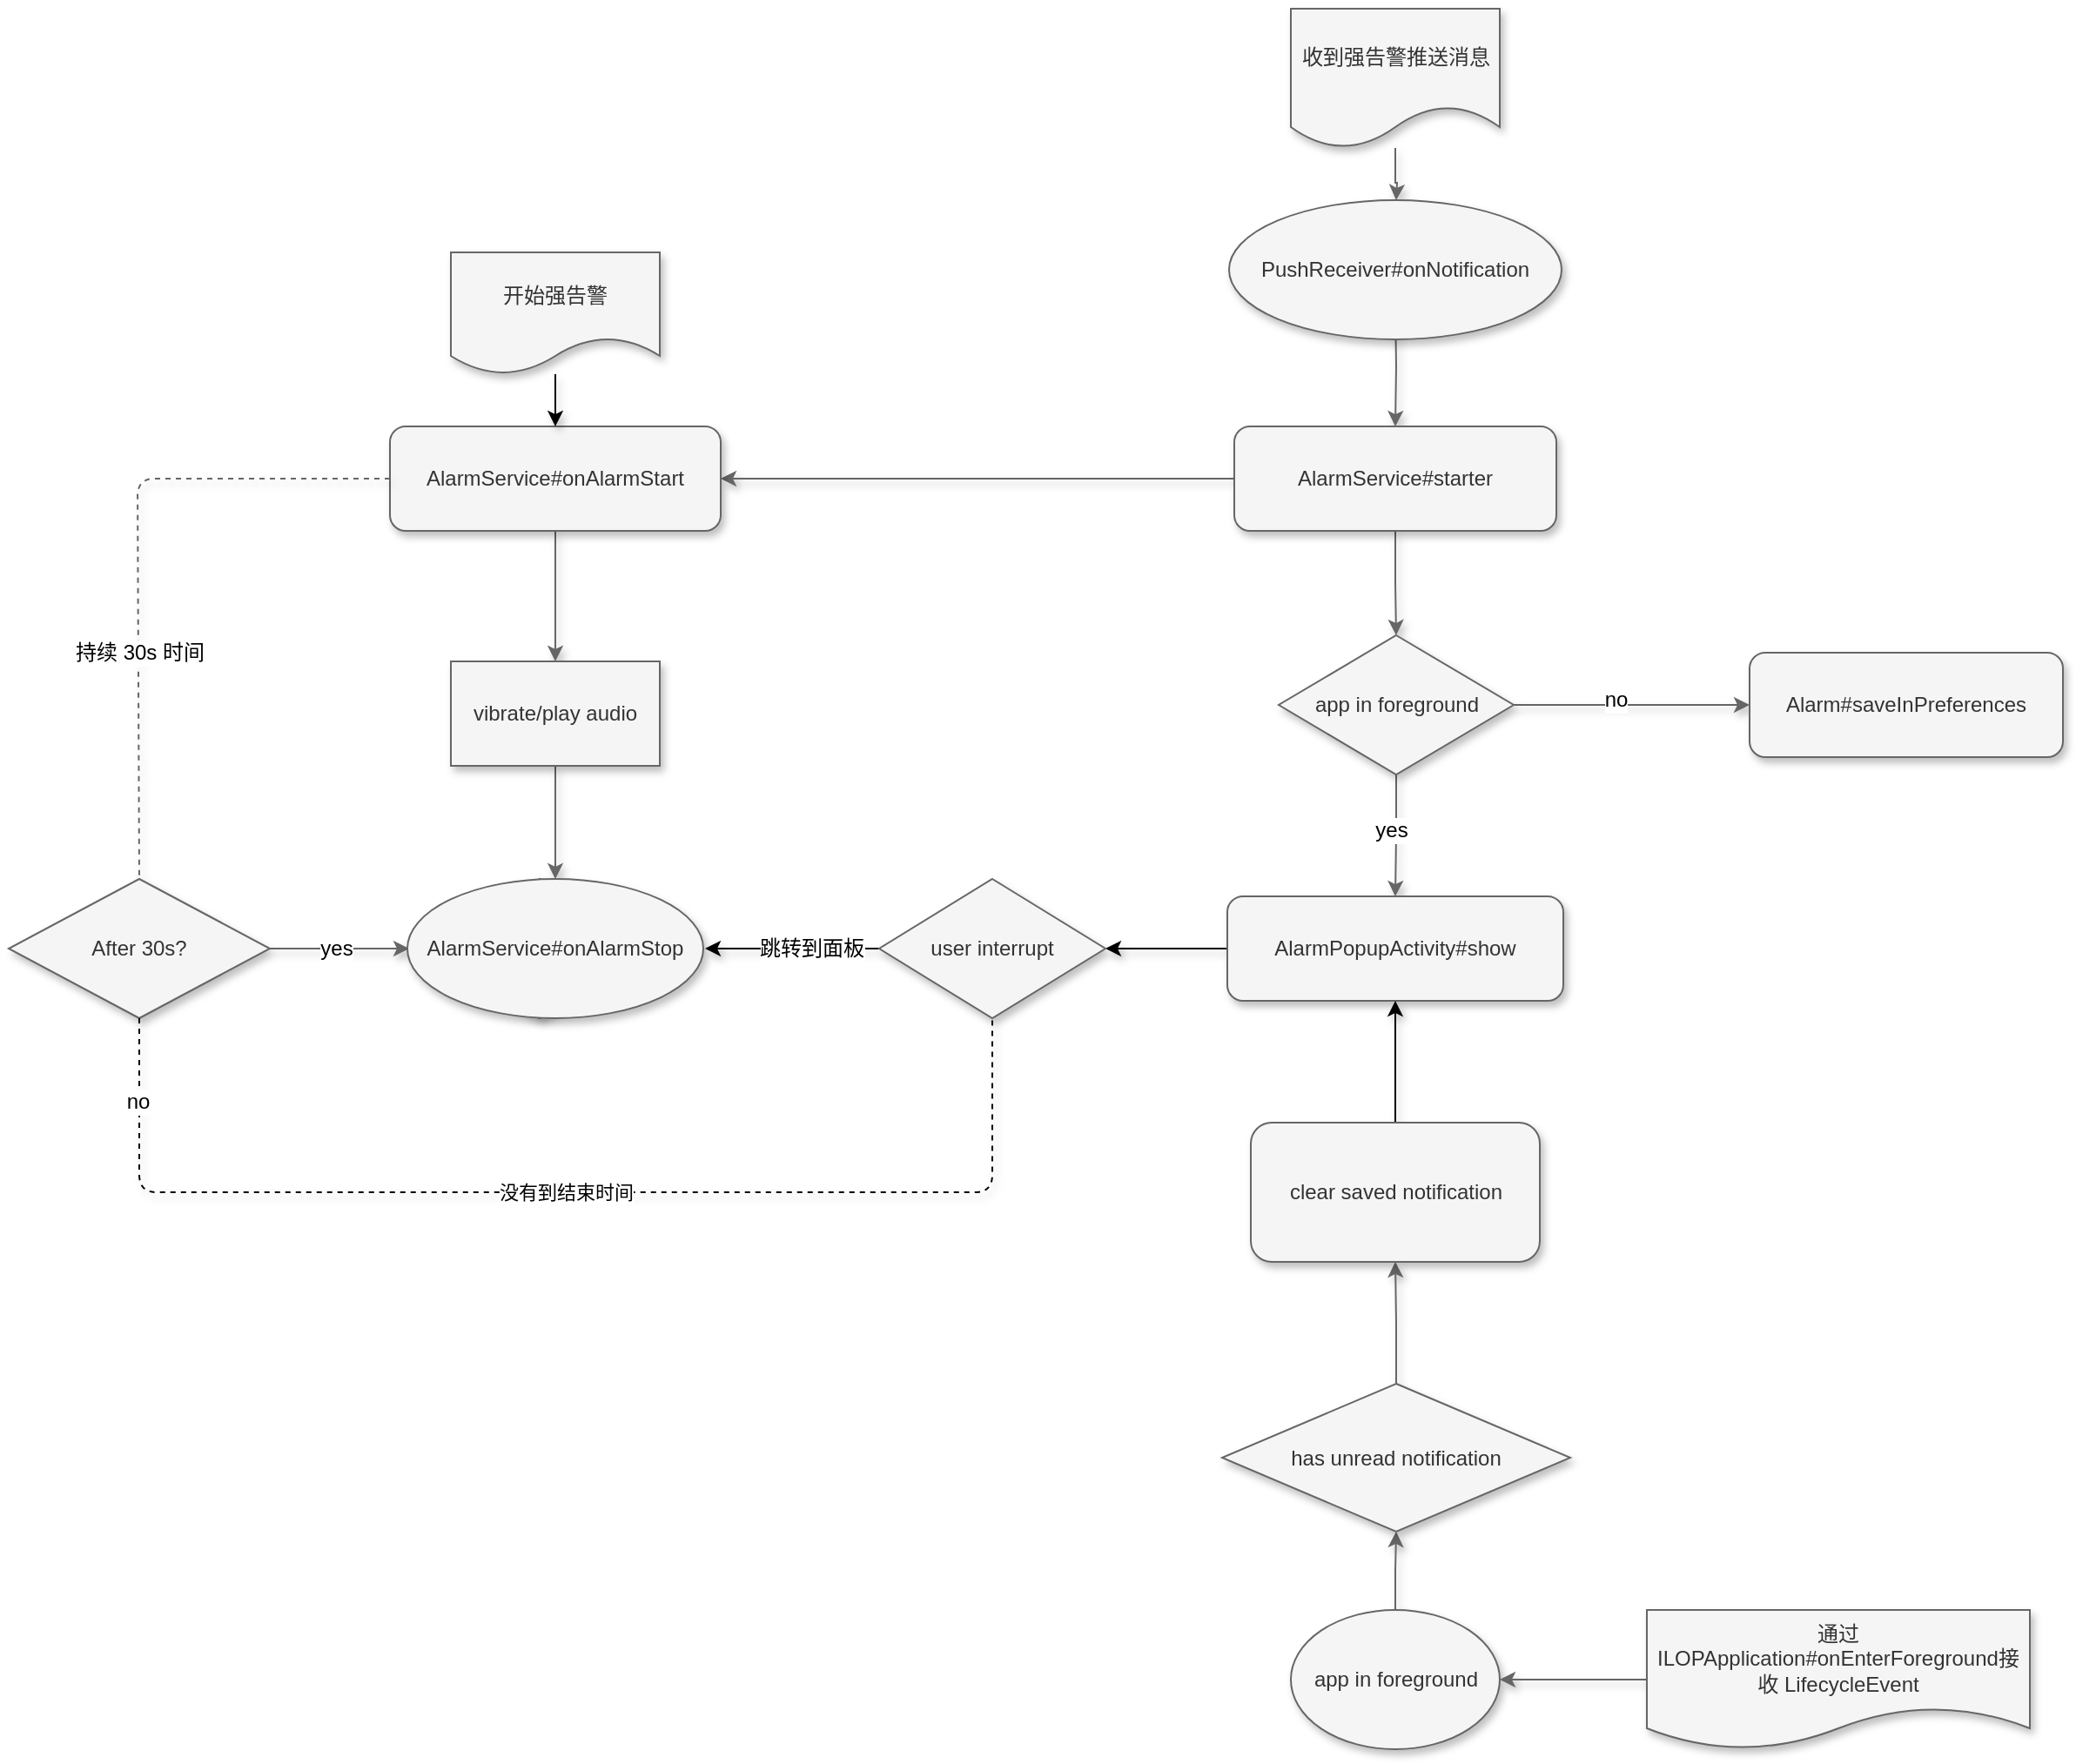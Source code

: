 <mxfile version="12.3.6" type="github" pages="1">
  <diagram name="Page-1" id="74e2e168-ea6b-b213-b513-2b3c1d86103e">
    <mxGraphModel dx="2526" dy="1572" grid="1" gridSize="10" guides="1" tooltips="1" connect="1" arrows="1" fold="1" page="1" pageScale="1" pageWidth="1100" pageHeight="850" background="#ffffff" math="0" shadow="0">
      <root>
        <mxCell id="0"/>
        <mxCell id="1" parent="0"/>
        <mxCell id="jb0i0X-eszXqDZaKnvhS-7" value="" style="edgeStyle=orthogonalEdgeStyle;rounded=0;orthogonalLoop=1;jettySize=auto;html=1;fillColor=#f5f5f5;strokeColor=#666666;shadow=1;" edge="1" parent="1" target="jb0i0X-eszXqDZaKnvhS-6">
          <mxGeometry relative="1" as="geometry">
            <mxPoint x="466.5" y="10" as="sourcePoint"/>
          </mxGeometry>
        </mxCell>
        <mxCell id="jb0i0X-eszXqDZaKnvhS-5" value="" style="edgeStyle=orthogonalEdgeStyle;rounded=0;orthogonalLoop=1;jettySize=auto;html=1;fillColor=#f5f5f5;strokeColor=#666666;shadow=1;" edge="1" parent="1" source="jb0i0X-eszXqDZaKnvhS-4">
          <mxGeometry relative="1" as="geometry">
            <mxPoint x="467" y="-50" as="targetPoint"/>
          </mxGeometry>
        </mxCell>
        <mxCell id="jb0i0X-eszXqDZaKnvhS-4" value="收到强告警推送消息" style="shape=document;whiteSpace=wrap;html=1;boundedLbl=1;fillColor=#f5f5f5;strokeColor=#666666;shadow=1;fontColor=#333333;" vertex="1" parent="1">
          <mxGeometry x="406.5" y="-160" width="120" height="80" as="geometry"/>
        </mxCell>
        <mxCell id="jb0i0X-eszXqDZaKnvhS-44" value="" style="edgeStyle=orthogonalEdgeStyle;rounded=0;orthogonalLoop=1;jettySize=auto;html=1;entryX=1;entryY=0.5;entryDx=0;entryDy=0;fillColor=#f5f5f5;strokeColor=#666666;shadow=1;" edge="1" parent="1" source="jb0i0X-eszXqDZaKnvhS-6" target="jb0i0X-eszXqDZaKnvhS-11">
          <mxGeometry relative="1" as="geometry">
            <mxPoint x="90" y="110" as="targetPoint"/>
          </mxGeometry>
        </mxCell>
        <mxCell id="jb0i0X-eszXqDZaKnvhS-45" value="" style="edgeStyle=orthogonalEdgeStyle;rounded=0;orthogonalLoop=1;jettySize=auto;html=1;fillColor=#f5f5f5;strokeColor=#666666;shadow=1;" edge="1" parent="1" source="jb0i0X-eszXqDZaKnvhS-6" target="jb0i0X-eszXqDZaKnvhS-8">
          <mxGeometry relative="1" as="geometry"/>
        </mxCell>
        <mxCell id="jb0i0X-eszXqDZaKnvhS-6" value="AlarmService#starter" style="rounded=1;whiteSpace=wrap;html=1;fillColor=#f5f5f5;strokeColor=#666666;shadow=1;fontColor=#333333;" vertex="1" parent="1">
          <mxGeometry x="374" y="80" width="185" height="60" as="geometry"/>
        </mxCell>
        <mxCell id="jb0i0X-eszXqDZaKnvhS-23" value="" style="edgeStyle=orthogonalEdgeStyle;rounded=0;orthogonalLoop=1;jettySize=auto;html=1;fillColor=#f5f5f5;strokeColor=#666666;shadow=1;" edge="1" parent="1" source="jb0i0X-eszXqDZaKnvhS-8" target="jb0i0X-eszXqDZaKnvhS-9">
          <mxGeometry relative="1" as="geometry"/>
        </mxCell>
        <mxCell id="jb0i0X-eszXqDZaKnvhS-87" value="no" style="text;html=1;align=center;verticalAlign=middle;resizable=0;points=[];;labelBackgroundColor=#ffffff;" vertex="1" connectable="0" parent="jb0i0X-eszXqDZaKnvhS-23">
          <mxGeometry x="-0.139" y="3" relative="1" as="geometry">
            <mxPoint as="offset"/>
          </mxGeometry>
        </mxCell>
        <mxCell id="jb0i0X-eszXqDZaKnvhS-24" value="" style="edgeStyle=orthogonalEdgeStyle;rounded=0;orthogonalLoop=1;jettySize=auto;html=1;fillColor=#f5f5f5;strokeColor=#666666;shadow=1;" edge="1" parent="1" source="jb0i0X-eszXqDZaKnvhS-8" target="jb0i0X-eszXqDZaKnvhS-10">
          <mxGeometry relative="1" as="geometry"/>
        </mxCell>
        <mxCell id="jb0i0X-eszXqDZaKnvhS-84" value="yes" style="text;html=1;align=center;verticalAlign=middle;resizable=0;points=[];;labelBackgroundColor=#ffffff;" vertex="1" connectable="0" parent="jb0i0X-eszXqDZaKnvhS-24">
          <mxGeometry x="-0.111" y="-3" relative="1" as="geometry">
            <mxPoint as="offset"/>
          </mxGeometry>
        </mxCell>
        <mxCell id="jb0i0X-eszXqDZaKnvhS-8" value="app in foreground" style="rhombus;whiteSpace=wrap;html=1;fillColor=#f5f5f5;strokeColor=#666666;shadow=1;fontColor=#333333;" vertex="1" parent="1">
          <mxGeometry x="399.5" y="200" width="135" height="80" as="geometry"/>
        </mxCell>
        <mxCell id="jb0i0X-eszXqDZaKnvhS-9" value="Alarm#saveInPreferences" style="rounded=1;whiteSpace=wrap;html=1;fillColor=#f5f5f5;strokeColor=#666666;shadow=1;fontColor=#333333;" vertex="1" parent="1">
          <mxGeometry x="670" y="210" width="180" height="60" as="geometry"/>
        </mxCell>
        <mxCell id="jb0i0X-eszXqDZaKnvhS-64" value="" style="edgeStyle=orthogonalEdgeStyle;rounded=0;orthogonalLoop=1;jettySize=auto;html=1;shadow=1;" edge="1" parent="1" source="jb0i0X-eszXqDZaKnvhS-10" target="jb0i0X-eszXqDZaKnvhS-58">
          <mxGeometry relative="1" as="geometry"/>
        </mxCell>
        <mxCell id="jb0i0X-eszXqDZaKnvhS-10" value="AlarmPopupActivity#show" style="rounded=1;whiteSpace=wrap;html=1;fillColor=#f5f5f5;strokeColor=#666666;shadow=1;fontColor=#333333;" vertex="1" parent="1">
          <mxGeometry x="370" y="350" width="193" height="60" as="geometry"/>
        </mxCell>
        <mxCell id="jb0i0X-eszXqDZaKnvhS-30" value="" style="edgeStyle=orthogonalEdgeStyle;rounded=0;orthogonalLoop=1;jettySize=auto;html=1;fillColor=#f5f5f5;strokeColor=#666666;shadow=1;" edge="1" parent="1" source="jb0i0X-eszXqDZaKnvhS-11" target="jb0i0X-eszXqDZaKnvhS-14">
          <mxGeometry relative="1" as="geometry"/>
        </mxCell>
        <mxCell id="jb0i0X-eszXqDZaKnvhS-11" value="AlarmService#onAlarmStart" style="rounded=1;whiteSpace=wrap;html=1;fillColor=#f5f5f5;strokeColor=#666666;shadow=1;fontColor=#333333;" vertex="1" parent="1">
          <mxGeometry x="-111" y="80" width="190" height="60" as="geometry"/>
        </mxCell>
        <mxCell id="jb0i0X-eszXqDZaKnvhS-31" value="" style="edgeStyle=orthogonalEdgeStyle;rounded=0;orthogonalLoop=1;jettySize=auto;html=1;fillColor=#f5f5f5;strokeColor=#666666;shadow=1;" edge="1" parent="1" source="jb0i0X-eszXqDZaKnvhS-14" target="jb0i0X-eszXqDZaKnvhS-28">
          <mxGeometry relative="1" as="geometry"/>
        </mxCell>
        <mxCell id="jb0i0X-eszXqDZaKnvhS-14" value="vibrate/play audio" style="rounded=0;whiteSpace=wrap;html=1;fillColor=#f5f5f5;strokeColor=#666666;shadow=1;fontColor=#333333;" vertex="1" parent="1">
          <mxGeometry x="-76" y="215" width="120" height="60" as="geometry"/>
        </mxCell>
        <mxCell id="jb0i0X-eszXqDZaKnvhS-15" value="" style="endArrow=none;dashed=1;html=1;exitX=0;exitY=0.5;exitDx=0;exitDy=0;entryX=0.5;entryY=0;entryDx=0;entryDy=0;fillColor=#f5f5f5;strokeColor=#666666;shadow=1;" edge="1" parent="1" source="jb0i0X-eszXqDZaKnvhS-11" target="jb0i0X-eszXqDZaKnvhS-19">
          <mxGeometry width="50" height="50" relative="1" as="geometry">
            <mxPoint x="-116" y="200" as="sourcePoint"/>
            <mxPoint x="-256" y="260" as="targetPoint"/>
            <Array as="points">
              <mxPoint x="-256" y="110"/>
            </Array>
          </mxGeometry>
        </mxCell>
        <mxCell id="jb0i0X-eszXqDZaKnvhS-73" value="持续 30s 时间" style="text;html=1;align=center;verticalAlign=middle;resizable=0;points=[];;labelBackgroundColor=#ffffff;" vertex="1" connectable="0" parent="jb0i0X-eszXqDZaKnvhS-15">
          <mxGeometry x="-0.227" y="79" relative="1" as="geometry">
            <mxPoint x="-78" y="100.5" as="offset"/>
          </mxGeometry>
        </mxCell>
        <mxCell id="jb0i0X-eszXqDZaKnvhS-33" value="" style="edgeStyle=orthogonalEdgeStyle;rounded=0;orthogonalLoop=1;jettySize=auto;html=1;fillColor=#f5f5f5;strokeColor=#666666;shadow=1;" edge="1" parent="1" source="jb0i0X-eszXqDZaKnvhS-19" target="jb0i0X-eszXqDZaKnvhS-32">
          <mxGeometry relative="1" as="geometry"/>
        </mxCell>
        <mxCell id="jb0i0X-eszXqDZaKnvhS-59" value="yes" style="text;html=1;align=center;verticalAlign=middle;resizable=0;points=[];;labelBackgroundColor=#ffffff;" vertex="1" connectable="0" parent="jb0i0X-eszXqDZaKnvhS-33">
          <mxGeometry x="-0.05" y="1" relative="1" as="geometry">
            <mxPoint y="1" as="offset"/>
          </mxGeometry>
        </mxCell>
        <mxCell id="jb0i0X-eszXqDZaKnvhS-19" value="After 30s?" style="rhombus;whiteSpace=wrap;html=1;fillColor=#f5f5f5;strokeColor=#666666;shadow=1;fontColor=#333333;" vertex="1" parent="1">
          <mxGeometry x="-330" y="340" width="150" height="80" as="geometry"/>
        </mxCell>
        <mxCell id="jb0i0X-eszXqDZaKnvhS-32" value="After 30s?" style="rhombus;whiteSpace=wrap;html=1;fillColor=#f5f5f5;strokeColor=#666666;shadow=1;fontColor=#333333;" vertex="1" parent="1">
          <mxGeometry x="-100" y="340" width="150" height="80" as="geometry"/>
        </mxCell>
        <mxCell id="jb0i0X-eszXqDZaKnvhS-28" value="AlarmService#onAlarmStop" style="ellipse;whiteSpace=wrap;html=1;fillColor=#f5f5f5;strokeColor=#666666;shadow=1;fontColor=#333333;" vertex="1" parent="1">
          <mxGeometry x="-101" y="340" width="170" height="80" as="geometry"/>
        </mxCell>
        <mxCell id="jb0i0X-eszXqDZaKnvhS-48" value="" style="edgeStyle=orthogonalEdgeStyle;rounded=0;orthogonalLoop=1;jettySize=auto;html=1;shadow=1;" edge="1" parent="1" source="jb0i0X-eszXqDZaKnvhS-47" target="jb0i0X-eszXqDZaKnvhS-11">
          <mxGeometry relative="1" as="geometry"/>
        </mxCell>
        <mxCell id="jb0i0X-eszXqDZaKnvhS-47" value="开始强告警" style="shape=document;whiteSpace=wrap;html=1;boundedLbl=1;shadow=1;fillColor=#f5f5f5;strokeColor=#666666;fontColor=#333333;" vertex="1" parent="1">
          <mxGeometry x="-76" y="-20" width="120" height="70" as="geometry"/>
        </mxCell>
        <mxCell id="jb0i0X-eszXqDZaKnvhS-77" style="edgeStyle=orthogonalEdgeStyle;rounded=0;orthogonalLoop=1;jettySize=auto;html=1;exitX=0.5;exitY=0;exitDx=0;exitDy=0;entryX=0.5;entryY=1;entryDx=0;entryDy=0;shadow=1;fillColor=#f5f5f5;strokeColor=#666666;" edge="1" parent="1" source="jb0i0X-eszXqDZaKnvhS-51" target="jb0i0X-eszXqDZaKnvhS-52">
          <mxGeometry relative="1" as="geometry"/>
        </mxCell>
        <mxCell id="jb0i0X-eszXqDZaKnvhS-51" value="app in foreground" style="ellipse;whiteSpace=wrap;html=1;shadow=1;fillColor=#f5f5f5;strokeColor=#666666;fontColor=#333333;" vertex="1" parent="1">
          <mxGeometry x="406.5" y="760" width="120" height="80" as="geometry"/>
        </mxCell>
        <mxCell id="jb0i0X-eszXqDZaKnvhS-80" value="" style="edgeStyle=orthogonalEdgeStyle;rounded=0;orthogonalLoop=1;jettySize=auto;html=1;shadow=1;fillColor=#f5f5f5;strokeColor=#666666;" edge="1" parent="1" source="jb0i0X-eszXqDZaKnvhS-52" target="jb0i0X-eszXqDZaKnvhS-79">
          <mxGeometry relative="1" as="geometry"/>
        </mxCell>
        <mxCell id="jb0i0X-eszXqDZaKnvhS-52" value="has unread notification" style="rhombus;whiteSpace=wrap;html=1;shadow=1;fillColor=#f5f5f5;strokeColor=#666666;fontColor=#333333;" vertex="1" parent="1">
          <mxGeometry x="367" y="630" width="200" height="85" as="geometry"/>
        </mxCell>
        <mxCell id="jb0i0X-eszXqDZaKnvhS-78" value="" style="edgeStyle=orthogonalEdgeStyle;rounded=0;orthogonalLoop=1;jettySize=auto;html=1;shadow=1;fillColor=#f5f5f5;strokeColor=#666666;" edge="1" parent="1" source="jb0i0X-eszXqDZaKnvhS-55" target="jb0i0X-eszXqDZaKnvhS-51">
          <mxGeometry relative="1" as="geometry"/>
        </mxCell>
        <mxCell id="jb0i0X-eszXqDZaKnvhS-55" value="通过ILOPApplication#onEnterForeground接收 LifecycleEvent" style="shape=document;whiteSpace=wrap;html=1;boundedLbl=1;shadow=1;fillColor=#f5f5f5;strokeColor=#666666;fontColor=#333333;" vertex="1" parent="1">
          <mxGeometry x="611" y="760" width="220" height="80" as="geometry"/>
        </mxCell>
        <mxCell id="jb0i0X-eszXqDZaKnvhS-69" style="edgeStyle=orthogonalEdgeStyle;rounded=0;orthogonalLoop=1;jettySize=auto;html=1;shadow=1;" edge="1" parent="1" source="jb0i0X-eszXqDZaKnvhS-58">
          <mxGeometry relative="1" as="geometry">
            <mxPoint x="70" y="380" as="targetPoint"/>
          </mxGeometry>
        </mxCell>
        <mxCell id="jb0i0X-eszXqDZaKnvhS-70" value="跳转到面板" style="text;html=1;align=center;verticalAlign=middle;resizable=0;points=[];;labelBackgroundColor=#ffffff;" vertex="1" connectable="0" parent="jb0i0X-eszXqDZaKnvhS-69">
          <mxGeometry x="-0.22" relative="1" as="geometry">
            <mxPoint as="offset"/>
          </mxGeometry>
        </mxCell>
        <mxCell id="jb0i0X-eszXqDZaKnvhS-58" value="user interrupt" style="rhombus;whiteSpace=wrap;html=1;shadow=1;fillColor=#f5f5f5;strokeColor=#666666;fontColor=#333333;" vertex="1" parent="1">
          <mxGeometry x="170" y="340" width="130" height="80" as="geometry"/>
        </mxCell>
        <mxCell id="jb0i0X-eszXqDZaKnvhS-62" value="没有到结束时间" style="endArrow=none;dashed=1;html=1;shadow=1;entryX=0.5;entryY=1;entryDx=0;entryDy=0;exitX=0.5;exitY=1;exitDx=0;exitDy=0;" edge="1" parent="1" source="jb0i0X-eszXqDZaKnvhS-19" target="jb0i0X-eszXqDZaKnvhS-58">
          <mxGeometry width="50" height="50" relative="1" as="geometry">
            <mxPoint x="-170" y="535" as="sourcePoint"/>
            <mxPoint x="220" y="530" as="targetPoint"/>
            <Array as="points">
              <mxPoint x="-255" y="520"/>
              <mxPoint x="235" y="520"/>
            </Array>
          </mxGeometry>
        </mxCell>
        <mxCell id="jb0i0X-eszXqDZaKnvhS-63" value="no" style="text;html=1;align=center;verticalAlign=middle;resizable=0;points=[];;labelBackgroundColor=#ffffff;" vertex="1" connectable="0" parent="jb0i0X-eszXqDZaKnvhS-62">
          <mxGeometry x="-0.861" y="-1" relative="1" as="geometry">
            <mxPoint as="offset"/>
          </mxGeometry>
        </mxCell>
        <mxCell id="jb0i0X-eszXqDZaKnvhS-71" value="&lt;span style=&quot;color: rgb(51 , 51 , 51) ; white-space: normal&quot;&gt;PushReceiver#onNotification&lt;/span&gt;" style="ellipse;whiteSpace=wrap;html=1;shadow=1;fillColor=#f5f5f5;strokeColor=#666666;fontColor=#333333;" vertex="1" parent="1">
          <mxGeometry x="371" y="-50" width="191" height="80" as="geometry"/>
        </mxCell>
        <mxCell id="jb0i0X-eszXqDZaKnvhS-81" value="" style="edgeStyle=orthogonalEdgeStyle;rounded=0;orthogonalLoop=1;jettySize=auto;html=1;shadow=1;" edge="1" parent="1" source="jb0i0X-eszXqDZaKnvhS-79" target="jb0i0X-eszXqDZaKnvhS-10">
          <mxGeometry relative="1" as="geometry"/>
        </mxCell>
        <mxCell id="jb0i0X-eszXqDZaKnvhS-79" value="clear saved notification" style="rounded=1;whiteSpace=wrap;html=1;shadow=1;fillColor=#f5f5f5;strokeColor=#666666;fontColor=#333333;" vertex="1" parent="1">
          <mxGeometry x="383.5" y="480" width="166" height="80" as="geometry"/>
        </mxCell>
      </root>
    </mxGraphModel>
  </diagram>
</mxfile>
